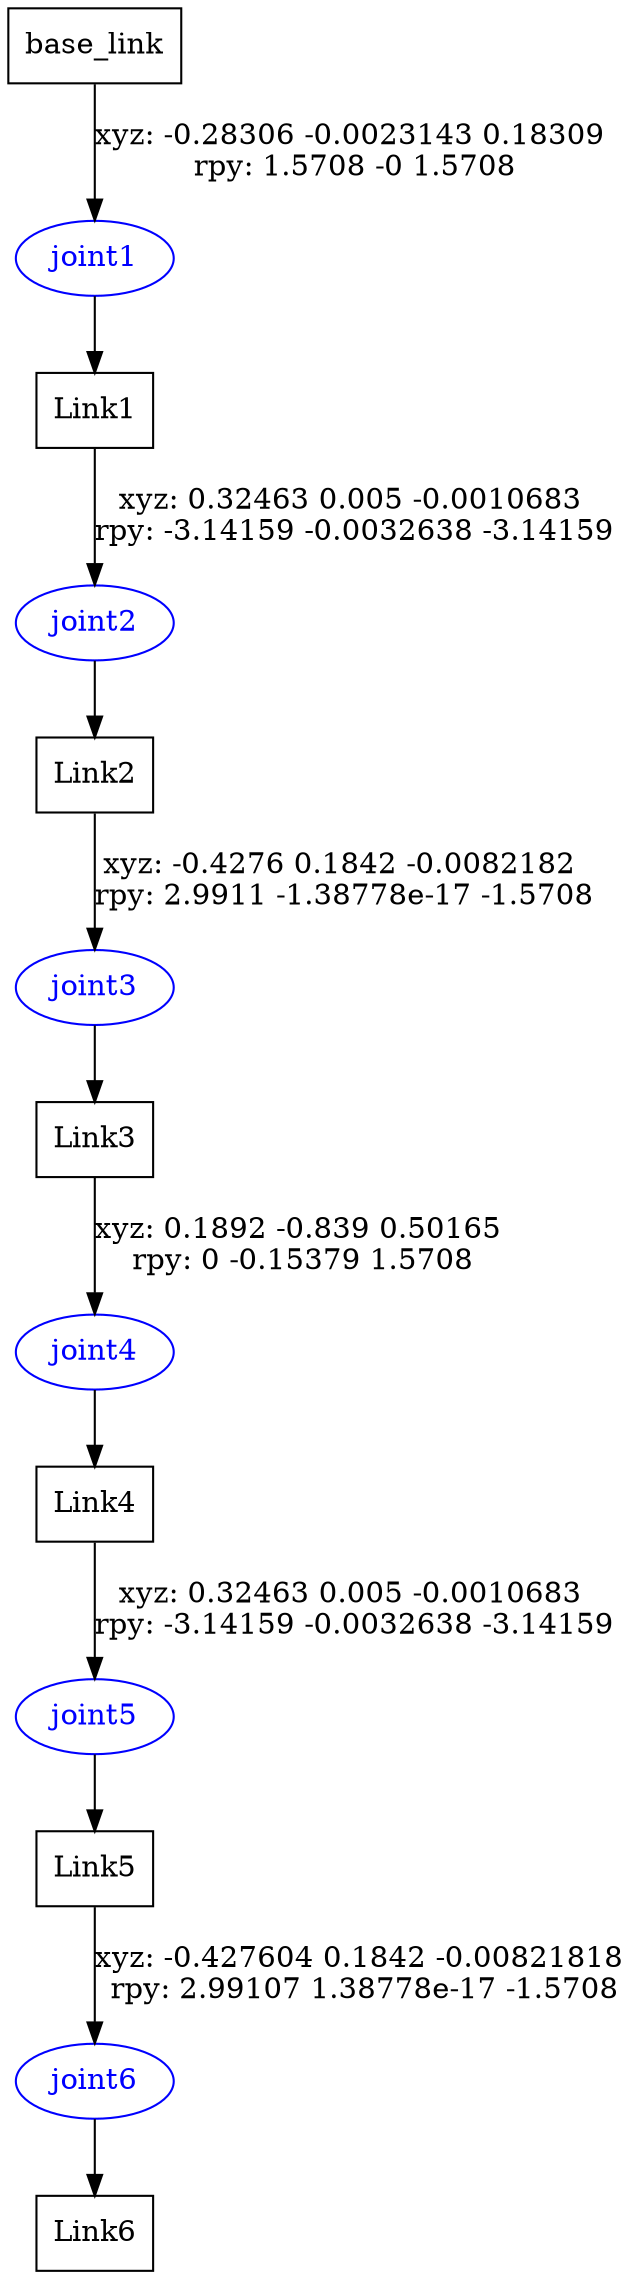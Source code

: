digraph G {
node [shape=box];
"base_link" [label="base_link"];
"Link1" [label="Link1"];
"Link2" [label="Link2"];
"Link3" [label="Link3"];
"Link4" [label="Link4"];
"Link5" [label="Link5"];
"Link6" [label="Link6"];
node [shape=ellipse, color=blue, fontcolor=blue];
"base_link" -> "joint1" [label="xyz: -0.28306 -0.0023143 0.18309 \nrpy: 1.5708 -0 1.5708"]
"joint1" -> "Link1"
"Link1" -> "joint2" [label="xyz: 0.32463 0.005 -0.0010683 \nrpy: -3.14159 -0.0032638 -3.14159"]
"joint2" -> "Link2"
"Link2" -> "joint3" [label="xyz: -0.4276 0.1842 -0.0082182 \nrpy: 2.9911 -1.38778e-17 -1.5708"]
"joint3" -> "Link3"
"Link3" -> "joint4" [label="xyz: 0.1892 -0.839 0.50165 \nrpy: 0 -0.15379 1.5708"]
"joint4" -> "Link4"
"Link4" -> "joint5" [label="xyz: 0.32463 0.005 -0.0010683 \nrpy: -3.14159 -0.0032638 -3.14159"]
"joint5" -> "Link5"
"Link5" -> "joint6" [label="xyz: -0.427604 0.1842 -0.00821818 \nrpy: 2.99107 1.38778e-17 -1.5708"]
"joint6" -> "Link6"
}
